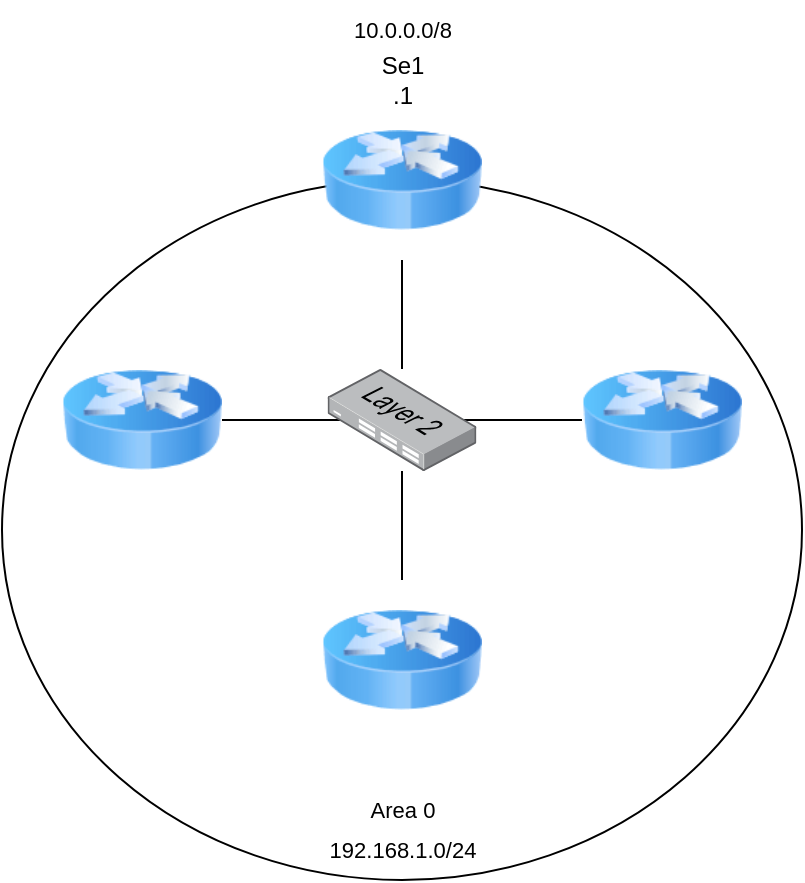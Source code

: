 <mxfile version="21.6.5" type="github" pages="4">
  <diagram id="WRSiLYMKdiKQFvnUjdA-" name="OSPF DRとBDR">
    <mxGraphModel dx="1000" dy="986" grid="1" gridSize="10" guides="1" tooltips="1" connect="1" arrows="1" fold="1" page="1" pageScale="1" pageWidth="827" pageHeight="1169" math="0" shadow="0">
      <root>
        <mxCell id="0" />
        <mxCell id="1" parent="0" />
        <mxCell id="rRdawjQ6v616Sq4Dc8et-10" value="" style="ellipse;whiteSpace=wrap;html=1;fontFamily=Helvetica;fontSize=11;fontColor=default;" parent="1" vertex="1">
          <mxGeometry x="140" y="160" width="400" height="350" as="geometry" />
        </mxCell>
        <mxCell id="rRdawjQ6v616Sq4Dc8et-1" value="" style="image;html=1;image=img/lib/clip_art/networking/Router_Icon_128x128.png" parent="1" vertex="1">
          <mxGeometry x="300" y="120" width="80" height="80" as="geometry" />
        </mxCell>
        <mxCell id="rRdawjQ6v616Sq4Dc8et-5" style="rounded=0;orthogonalLoop=1;jettySize=auto;html=1;exitX=1;exitY=0.5;exitDx=0;exitDy=0;endArrow=none;endFill=0;" parent="1" source="rRdawjQ6v616Sq4Dc8et-2" target="rRdawjQ6v616Sq4Dc8et-4" edge="1">
          <mxGeometry relative="1" as="geometry" />
        </mxCell>
        <mxCell id="rRdawjQ6v616Sq4Dc8et-2" value="" style="image;html=1;image=img/lib/clip_art/networking/Router_Icon_128x128.png" parent="1" vertex="1">
          <mxGeometry x="170" y="240" width="80" height="80" as="geometry" />
        </mxCell>
        <mxCell id="rRdawjQ6v616Sq4Dc8et-6" style="edgeStyle=none;shape=connector;rounded=0;orthogonalLoop=1;jettySize=auto;html=1;exitX=0.5;exitY=0;exitDx=0;exitDy=0;labelBackgroundColor=default;strokeColor=default;fontFamily=Helvetica;fontSize=11;fontColor=default;endArrow=none;endFill=0;" parent="1" source="rRdawjQ6v616Sq4Dc8et-8" target="rRdawjQ6v616Sq4Dc8et-1" edge="1">
          <mxGeometry relative="1" as="geometry" />
        </mxCell>
        <mxCell id="rRdawjQ6v616Sq4Dc8et-3" value="" style="image;html=1;image=img/lib/clip_art/networking/Router_Icon_128x128.png" parent="1" vertex="1">
          <mxGeometry x="300" y="360" width="80" height="80" as="geometry" />
        </mxCell>
        <mxCell id="rRdawjQ6v616Sq4Dc8et-4" value="" style="image;html=1;image=img/lib/clip_art/networking/Router_Icon_128x128.png" parent="1" vertex="1">
          <mxGeometry x="430" y="240" width="80" height="80" as="geometry" />
        </mxCell>
        <mxCell id="rRdawjQ6v616Sq4Dc8et-7" value="" style="edgeStyle=none;shape=connector;rounded=0;orthogonalLoop=1;jettySize=auto;html=1;exitX=0.5;exitY=0;exitDx=0;exitDy=0;labelBackgroundColor=default;strokeColor=default;fontFamily=Helvetica;fontSize=11;fontColor=default;endArrow=none;endFill=0;" parent="1" source="rRdawjQ6v616Sq4Dc8et-3" target="rRdawjQ6v616Sq4Dc8et-8" edge="1">
          <mxGeometry relative="1" as="geometry">
            <mxPoint x="340" y="360" as="sourcePoint" />
            <mxPoint x="340" y="200" as="targetPoint" />
          </mxGeometry>
        </mxCell>
        <mxCell id="rRdawjQ6v616Sq4Dc8et-8" value="" style="image;points=[];aspect=fixed;html=1;align=center;shadow=0;dashed=0;image=img/lib/allied_telesis/switch/Switch_24_port_L2.svg;fontFamily=Helvetica;fontSize=11;fontColor=default;" parent="1" vertex="1">
          <mxGeometry x="302.8" y="254.5" width="74.4" height="51" as="geometry" />
        </mxCell>
        <mxCell id="rRdawjQ6v616Sq4Dc8et-11" value="Area 0" style="text;html=1;align=center;verticalAlign=middle;resizable=0;points=[];autosize=1;strokeColor=none;fillColor=none;fontSize=11;fontFamily=Helvetica;fontColor=default;" parent="1" vertex="1">
          <mxGeometry x="310" y="460" width="60" height="30" as="geometry" />
        </mxCell>
        <mxCell id="rRdawjQ6v616Sq4Dc8et-12" value="10.0.0.0/8" style="text;html=1;align=center;verticalAlign=middle;resizable=0;points=[];autosize=1;strokeColor=none;fillColor=none;fontSize=11;fontFamily=Helvetica;fontColor=default;" parent="1" vertex="1">
          <mxGeometry x="305" y="70" width="70" height="30" as="geometry" />
        </mxCell>
        <mxCell id="BDPu3OROHIP7spWSkcHJ-1" value="192.168.1.0/24" style="text;html=1;align=center;verticalAlign=middle;resizable=0;points=[];autosize=1;strokeColor=none;fillColor=none;fontSize=11;fontFamily=Helvetica;fontColor=default;" vertex="1" parent="1">
          <mxGeometry x="290" y="480" width="100" height="30" as="geometry" />
        </mxCell>
        <mxCell id="HA2CyHpcLtB5QycN47NH-1" value="Se1&lt;br&gt;.1" style="text;html=1;align=center;verticalAlign=middle;resizable=0;points=[];autosize=1;strokeColor=none;fillColor=none;" vertex="1" parent="1">
          <mxGeometry x="320" y="90" width="40" height="40" as="geometry" />
        </mxCell>
      </root>
    </mxGraphModel>
  </diagram>
  <diagram name="OSPF" id="PKhCmqumJbryl44LMtBW">
    <mxGraphModel dx="1176" dy="1160" grid="1" gridSize="10" guides="1" tooltips="1" connect="1" arrows="1" fold="1" page="1" pageScale="1" pageWidth="827" pageHeight="1169" math="0" shadow="0">
      <root>
        <mxCell id="0" />
        <mxCell id="1" parent="0" />
        <mxCell id="Y9F1AMNFRK9zgY9ZF2rL-16" value="" style="ellipse;whiteSpace=wrap;html=1;strokeColor=default;fontFamily=Helvetica;fontSize=14;fontColor=default;fillColor=default;" parent="1" vertex="1">
          <mxGeometry x="159.5" y="160" width="431" height="240" as="geometry" />
        </mxCell>
        <mxCell id="Y9F1AMNFRK9zgY9ZF2rL-1" value="" style="image;html=1;image=img/lib/clip_art/networking/Router_Icon_128x128.png" parent="1" vertex="1">
          <mxGeometry x="179" y="230" width="80" height="80" as="geometry" />
        </mxCell>
        <mxCell id="Y9F1AMNFRK9zgY9ZF2rL-3" style="rounded=0;orthogonalLoop=1;jettySize=auto;html=1;exitX=0;exitY=0.5;exitDx=0;exitDy=0;entryX=1;entryY=0.5;entryDx=0;entryDy=0;startArrow=classicThin;startFill=1;" parent="1" source="Y9F1AMNFRK9zgY9ZF2rL-2" target="Y9F1AMNFRK9zgY9ZF2rL-1" edge="1">
          <mxGeometry relative="1" as="geometry" />
        </mxCell>
        <mxCell id="Y9F1AMNFRK9zgY9ZF2rL-2" value="" style="image;html=1;image=img/lib/clip_art/networking/Router_Icon_128x128.png" parent="1" vertex="1">
          <mxGeometry x="490" y="230" width="80" height="80" as="geometry" />
        </mxCell>
        <mxCell id="Y9F1AMNFRK9zgY9ZF2rL-5" value="&lt;span style=&quot;color: rgb(0, 0, 0); font-family: Helvetica; font-size: 12px; font-style: normal; font-variant-ligatures: normal; font-variant-caps: normal; font-weight: 400; letter-spacing: normal; orphans: 2; text-align: center; text-indent: 0px; text-transform: none; widows: 2; word-spacing: 0px; -webkit-text-stroke-width: 0px; background-color: rgb(251, 251, 251); text-decoration-thickness: initial; text-decoration-style: initial; text-decoration-color: initial; float: none; display: inline !important;&quot;&gt;192.168.0.0/24&lt;/span&gt;" style="text;whiteSpace=wrap;html=1;" parent="1" vertex="1">
          <mxGeometry x="330.5" y="220" width="89" height="30" as="geometry" />
        </mxCell>
        <mxCell id="Y9F1AMNFRK9zgY9ZF2rL-8" value="リンクステート型のルーティングプロトコル&lt;br&gt;帯域幅から計算する&lt;br&gt;1G=1&lt;br&gt;100M=1&lt;br&gt;10M=10" style="whiteSpace=wrap;html=1;align=left;verticalAlign=top;" parent="1" vertex="1">
          <mxGeometry x="140" y="20" width="321" height="90" as="geometry" />
        </mxCell>
        <mxCell id="Y9F1AMNFRK9zgY9ZF2rL-9" value="Fa1&lt;br&gt;.1" style="text;html=1;align=center;verticalAlign=middle;resizable=0;points=[];autosize=1;strokeColor=none;fillColor=none;" parent="1" vertex="1">
          <mxGeometry x="259" y="279" width="40" height="40" as="geometry" />
        </mxCell>
        <mxCell id="Y9F1AMNFRK9zgY9ZF2rL-10" value="Fa1&lt;br&gt;.2" style="text;html=1;align=center;verticalAlign=middle;resizable=0;points=[];autosize=1;strokeColor=none;fillColor=none;" parent="1" vertex="1">
          <mxGeometry x="450" y="279" width="40" height="40" as="geometry" />
        </mxCell>
        <mxCell id="Y9F1AMNFRK9zgY9ZF2rL-11" value="DR BDRの選出&lt;br&gt;各セグメントで選出&lt;br&gt;" style="whiteSpace=wrap;html=1;align=left;verticalAlign=top;" parent="1" vertex="1">
          <mxGeometry x="481" y="20" width="150" height="90" as="geometry" />
        </mxCell>
        <mxCell id="Y9F1AMNFRK9zgY9ZF2rL-13" value="ルータプライオリティ0-255(デフォルト1)&lt;br style=&quot;font-size: 14px;&quot;&gt;&lt;br style=&quot;font-size: 14px;&quot;&gt;ルータID&lt;br style=&quot;font-size: 14px;&quot;&gt;Lo&lt;br style=&quot;font-size: 14px;&quot;&gt;物理ポート" style="whiteSpace=wrap;html=1;align=left;verticalAlign=top;fontSize=14;" parent="1" vertex="1">
          <mxGeometry x="140" y="430" width="290" height="110" as="geometry" />
        </mxCell>
        <mxCell id="Y9F1AMNFRK9zgY9ZF2rL-15" value="・show ip ospf&lt;br style=&quot;box-sizing: border-box; color: rgb(47, 54, 55); font-family: &amp;quot;JetBrains Mono&amp;quot;, &amp;quot;Helvetica Neue&amp;quot;, Arial, &amp;quot;Hiragino Kaku Gothic ProN&amp;quot;, &amp;quot;Hiragino Sans&amp;quot;, Meiryo, sans-serif; font-size: 15.008px; font-variant-ligatures: none; background-color: rgb(255, 255, 255);&quot;&gt;&lt;span style=&quot;color: rgb(47, 54, 55); font-family: &amp;quot;JetBrains Mono&amp;quot;, &amp;quot;Helvetica Neue&amp;quot;, Arial, &amp;quot;Hiragino Kaku Gothic ProN&amp;quot;, &amp;quot;Hiragino Sans&amp;quot;, Meiryo, sans-serif; font-size: 15.008px; font-variant-ligatures: none; background-color: rgb(255, 255, 255);&quot;&gt;・show ip ospf neighbor&lt;/span&gt;&lt;br style=&quot;box-sizing: border-box; color: rgb(47, 54, 55); font-family: &amp;quot;JetBrains Mono&amp;quot;, &amp;quot;Helvetica Neue&amp;quot;, Arial, &amp;quot;Hiragino Kaku Gothic ProN&amp;quot;, &amp;quot;Hiragino Sans&amp;quot;, Meiryo, sans-serif; font-size: 15.008px; font-variant-ligatures: none; background-color: rgb(255, 255, 255);&quot;&gt;&lt;span style=&quot;color: rgb(47, 54, 55); font-family: &amp;quot;JetBrains Mono&amp;quot;, &amp;quot;Helvetica Neue&amp;quot;, Arial, &amp;quot;Hiragino Kaku Gothic ProN&amp;quot;, &amp;quot;Hiragino Sans&amp;quot;, Meiryo, sans-serif; font-size: 15.008px; font-variant-ligatures: none; background-color: rgb(255, 255, 255);&quot;&gt;・show ip ospf interface&lt;/span&gt;&lt;br style=&quot;box-sizing: border-box; color: rgb(47, 54, 55); font-family: &amp;quot;JetBrains Mono&amp;quot;, &amp;quot;Helvetica Neue&amp;quot;, Arial, &amp;quot;Hiragino Kaku Gothic ProN&amp;quot;, &amp;quot;Hiragino Sans&amp;quot;, Meiryo, sans-serif; font-size: 15.008px; font-variant-ligatures: none; background-color: rgb(255, 255, 255);&quot;&gt;&lt;span style=&quot;color: rgb(47, 54, 55); font-family: &amp;quot;JetBrains Mono&amp;quot;, &amp;quot;Helvetica Neue&amp;quot;, Arial, &amp;quot;Hiragino Kaku Gothic ProN&amp;quot;, &amp;quot;Hiragino Sans&amp;quot;, Meiryo, sans-serif; font-size: 15.008px; font-variant-ligatures: none; background-color: rgb(255, 255, 255);&quot;&gt;・show ip ospf interface brief&lt;/span&gt;&lt;br style=&quot;box-sizing: border-box; color: rgb(47, 54, 55); font-family: &amp;quot;JetBrains Mono&amp;quot;, &amp;quot;Helvetica Neue&amp;quot;, Arial, &amp;quot;Hiragino Kaku Gothic ProN&amp;quot;, &amp;quot;Hiragino Sans&amp;quot;, Meiryo, sans-serif; font-size: 15.008px; font-variant-ligatures: none; background-color: rgb(255, 255, 255);&quot;&gt;&lt;span style=&quot;color: rgb(47, 54, 55); font-family: &amp;quot;JetBrains Mono&amp;quot;, &amp;quot;Helvetica Neue&amp;quot;, Arial, &amp;quot;Hiragino Kaku Gothic ProN&amp;quot;, &amp;quot;Hiragino Sans&amp;quot;, Meiryo, sans-serif; font-size: 15.008px; font-variant-ligatures: none; background-color: rgb(255, 255, 255);&quot;&gt;・show ip ospf database&lt;/span&gt;" style="whiteSpace=wrap;html=1;align=left;verticalAlign=top;fontSize=14;" parent="1" vertex="1">
          <mxGeometry x="140" y="550" width="290" height="110" as="geometry" />
        </mxCell>
        <mxCell id="Y9F1AMNFRK9zgY9ZF2rL-17" value="&lt;span style=&quot;color: rgb(0, 0, 0); font-family: Helvetica; font-size: 12px; font-style: normal; font-variant-ligatures: normal; font-variant-caps: normal; font-weight: 400; letter-spacing: normal; orphans: 2; text-align: center; text-indent: 0px; text-transform: none; widows: 2; word-spacing: 0px; -webkit-text-stroke-width: 0px; background-color: rgb(251, 251, 251); text-decoration-thickness: initial; text-decoration-style: initial; text-decoration-color: initial; float: none; display: inline !important;&quot;&gt;Area0&lt;/span&gt;" style="text;whiteSpace=wrap;html=1;" parent="1" vertex="1">
          <mxGeometry x="340" y="340" width="70" height="30" as="geometry" />
        </mxCell>
        <mxCell id="Y9F1AMNFRK9zgY9ZF2rL-18" value="" style="ellipse;whiteSpace=wrap;html=1;strokeColor=default;fontFamily=Helvetica;fontSize=14;fontColor=default;fillColor=default;" parent="1" vertex="1">
          <mxGeometry x="1025" y="150" width="431" height="240" as="geometry" />
        </mxCell>
        <mxCell id="Y9F1AMNFRK9zgY9ZF2rL-19" value="" style="image;html=1;image=img/lib/clip_art/networking/Router_Icon_128x128.png" parent="1" vertex="1">
          <mxGeometry x="1044.5" y="220" width="80" height="80" as="geometry" />
        </mxCell>
        <mxCell id="Y9F1AMNFRK9zgY9ZF2rL-20" style="rounded=0;orthogonalLoop=1;jettySize=auto;html=1;exitX=0;exitY=0.5;exitDx=0;exitDy=0;entryX=1;entryY=0.5;entryDx=0;entryDy=0;startArrow=classicThin;startFill=1;" parent="1" source="Y9F1AMNFRK9zgY9ZF2rL-21" target="Y9F1AMNFRK9zgY9ZF2rL-19" edge="1">
          <mxGeometry relative="1" as="geometry" />
        </mxCell>
        <mxCell id="Y9F1AMNFRK9zgY9ZF2rL-21" value="" style="image;html=1;image=img/lib/clip_art/networking/Router_Icon_128x128.png" parent="1" vertex="1">
          <mxGeometry x="1355.5" y="220" width="80" height="80" as="geometry" />
        </mxCell>
        <mxCell id="Y9F1AMNFRK9zgY9ZF2rL-22" value="&lt;span style=&quot;color: rgb(0, 0, 0); font-family: Helvetica; font-size: 12px; font-style: normal; font-variant-ligatures: normal; font-variant-caps: normal; font-weight: 400; letter-spacing: normal; orphans: 2; text-align: center; text-indent: 0px; text-transform: none; widows: 2; word-spacing: 0px; -webkit-text-stroke-width: 0px; background-color: rgb(251, 251, 251); text-decoration-thickness: initial; text-decoration-style: initial; text-decoration-color: initial; float: none; display: inline !important;&quot;&gt;10.1.1.0/24&lt;/span&gt;" style="text;whiteSpace=wrap;html=1;" parent="1" vertex="1">
          <mxGeometry x="1205.5" y="210" width="70" height="30" as="geometry" />
        </mxCell>
        <mxCell id="Y9F1AMNFRK9zgY9ZF2rL-23" value="Fa1&lt;br&gt;.1" style="text;html=1;align=center;verticalAlign=middle;resizable=0;points=[];autosize=1;strokeColor=none;fillColor=none;" parent="1" vertex="1">
          <mxGeometry x="1124.5" y="269" width="40" height="40" as="geometry" />
        </mxCell>
        <mxCell id="Y9F1AMNFRK9zgY9ZF2rL-24" value="Fa1&lt;br&gt;.2" style="text;html=1;align=center;verticalAlign=middle;resizable=0;points=[];autosize=1;strokeColor=none;fillColor=none;" parent="1" vertex="1">
          <mxGeometry x="1315.5" y="269" width="40" height="40" as="geometry" />
        </mxCell>
        <mxCell id="Y9F1AMNFRK9zgY9ZF2rL-25" value="&lt;span style=&quot;color: rgb(0, 0, 0); font-family: Helvetica; font-size: 12px; font-style: normal; font-variant-ligatures: normal; font-variant-caps: normal; font-weight: 400; letter-spacing: normal; orphans: 2; text-align: center; text-indent: 0px; text-transform: none; widows: 2; word-spacing: 0px; -webkit-text-stroke-width: 0px; background-color: rgb(251, 251, 251); text-decoration-thickness: initial; text-decoration-style: initial; text-decoration-color: initial; float: none; display: inline !important;&quot;&gt;Area0&lt;/span&gt;" style="text;whiteSpace=wrap;html=1;" parent="1" vertex="1">
          <mxGeometry x="1205.5" y="330" width="70" height="30" as="geometry" />
        </mxCell>
        <mxCell id="GBV7m63TErHUj1gUfIkC-2" value="DRやBDRが頻繁に変更されるのはネットワークの安定性に欠けるため、DRとBDRが選出された後でDRよりもプライオリティの高いルータが追加されたとしても、DRとBDRの再選出は行われません。" style="whiteSpace=wrap;html=1;align=left;verticalAlign=top;fontSize=14;" vertex="1" parent="1">
          <mxGeometry x="140" y="700" width="650" height="110" as="geometry" />
        </mxCell>
      </root>
    </mxGraphModel>
  </diagram>
  <diagram name="OSPF.RouteID" id="tRQT3S5J4ABsK9ZJK0yg">
    <mxGraphModel dx="1000" dy="986" grid="1" gridSize="10" guides="1" tooltips="1" connect="1" arrows="1" fold="1" page="1" pageScale="1" pageWidth="827" pageHeight="1169" math="0" shadow="0">
      <root>
        <mxCell id="fbaX5EOdrVVoxNSOHhKF-0" />
        <mxCell id="fbaX5EOdrVVoxNSOHhKF-1" parent="fbaX5EOdrVVoxNSOHhKF-0" />
        <mxCell id="fbaX5EOdrVVoxNSOHhKF-2" value="" style="ellipse;whiteSpace=wrap;html=1;strokeColor=default;fontFamily=Helvetica;fontSize=14;fontColor=default;fillColor=default;" vertex="1" parent="fbaX5EOdrVVoxNSOHhKF-1">
          <mxGeometry x="159.5" y="160" width="431" height="240" as="geometry" />
        </mxCell>
        <mxCell id="fbaX5EOdrVVoxNSOHhKF-3" value="" style="image;html=1;image=img/lib/clip_art/networking/Router_Icon_128x128.png" vertex="1" parent="fbaX5EOdrVVoxNSOHhKF-1">
          <mxGeometry x="179" y="230" width="80" height="80" as="geometry" />
        </mxCell>
        <mxCell id="fbaX5EOdrVVoxNSOHhKF-4" style="rounded=0;orthogonalLoop=1;jettySize=auto;html=1;exitX=0;exitY=0.5;exitDx=0;exitDy=0;entryX=1;entryY=0.5;entryDx=0;entryDy=0;startArrow=classicThin;startFill=1;" edge="1" parent="fbaX5EOdrVVoxNSOHhKF-1" source="fbaX5EOdrVVoxNSOHhKF-5" target="fbaX5EOdrVVoxNSOHhKF-3">
          <mxGeometry relative="1" as="geometry" />
        </mxCell>
        <mxCell id="fbaX5EOdrVVoxNSOHhKF-5" value="" style="image;html=1;image=img/lib/clip_art/networking/Router_Icon_128x128.png" vertex="1" parent="fbaX5EOdrVVoxNSOHhKF-1">
          <mxGeometry x="490" y="230" width="80" height="80" as="geometry" />
        </mxCell>
        <mxCell id="fbaX5EOdrVVoxNSOHhKF-6" value="&lt;span style=&quot;color: rgb(0, 0, 0); font-family: Helvetica; font-size: 12px; font-style: normal; font-variant-ligatures: normal; font-variant-caps: normal; font-weight: 400; letter-spacing: normal; orphans: 2; text-align: center; text-indent: 0px; text-transform: none; widows: 2; word-spacing: 0px; -webkit-text-stroke-width: 0px; background-color: rgb(251, 251, 251); text-decoration-thickness: initial; text-decoration-style: initial; text-decoration-color: initial; float: none; display: inline !important;&quot;&gt;192.168.0.0/24&lt;/span&gt;" style="text;whiteSpace=wrap;html=1;" vertex="1" parent="fbaX5EOdrVVoxNSOHhKF-1">
          <mxGeometry x="330.5" y="220" width="89" height="30" as="geometry" />
        </mxCell>
        <mxCell id="fbaX5EOdrVVoxNSOHhKF-7" value="リンクステート型のルーティングプロトコル&lt;br&gt;帯域幅から計算する&lt;br&gt;1G=1&lt;br&gt;100M=1&lt;br&gt;10M=10" style="whiteSpace=wrap;html=1;align=left;verticalAlign=top;" vertex="1" parent="fbaX5EOdrVVoxNSOHhKF-1">
          <mxGeometry x="140" y="20" width="321" height="90" as="geometry" />
        </mxCell>
        <mxCell id="fbaX5EOdrVVoxNSOHhKF-8" value="Fa1&lt;br&gt;.1" style="text;html=1;align=center;verticalAlign=middle;resizable=0;points=[];autosize=1;strokeColor=none;fillColor=none;" vertex="1" parent="fbaX5EOdrVVoxNSOHhKF-1">
          <mxGeometry x="259" y="279" width="40" height="40" as="geometry" />
        </mxCell>
        <mxCell id="fbaX5EOdrVVoxNSOHhKF-9" value="Fa1&lt;br&gt;.2" style="text;html=1;align=center;verticalAlign=middle;resizable=0;points=[];autosize=1;strokeColor=none;fillColor=none;" vertex="1" parent="fbaX5EOdrVVoxNSOHhKF-1">
          <mxGeometry x="450" y="279" width="40" height="40" as="geometry" />
        </mxCell>
        <mxCell id="fbaX5EOdrVVoxNSOHhKF-10" value="DR BDRの選出&lt;br&gt;各セグメントで選出&lt;br&gt;" style="whiteSpace=wrap;html=1;align=left;verticalAlign=top;" vertex="1" parent="fbaX5EOdrVVoxNSOHhKF-1">
          <mxGeometry x="481" y="20" width="150" height="90" as="geometry" />
        </mxCell>
        <mxCell id="fbaX5EOdrVVoxNSOHhKF-11" value="ルータプライオリティ0-255(デフォルト1)&lt;br style=&quot;font-size: 14px;&quot;&gt;&lt;br style=&quot;font-size: 14px;&quot;&gt;ルータID&lt;br style=&quot;font-size: 14px;&quot;&gt;Lo&lt;br style=&quot;font-size: 14px;&quot;&gt;物理ポート" style="whiteSpace=wrap;html=1;align=left;verticalAlign=top;fontSize=14;" vertex="1" parent="fbaX5EOdrVVoxNSOHhKF-1">
          <mxGeometry x="140" y="430" width="290" height="110" as="geometry" />
        </mxCell>
        <mxCell id="fbaX5EOdrVVoxNSOHhKF-12" value="・show ip ospf&lt;br style=&quot;box-sizing: border-box; color: rgb(47, 54, 55); font-family: &amp;quot;JetBrains Mono&amp;quot;, &amp;quot;Helvetica Neue&amp;quot;, Arial, &amp;quot;Hiragino Kaku Gothic ProN&amp;quot;, &amp;quot;Hiragino Sans&amp;quot;, Meiryo, sans-serif; font-size: 15.008px; font-variant-ligatures: none; background-color: rgb(255, 255, 255);&quot;&gt;&lt;span style=&quot;color: rgb(47, 54, 55); font-family: &amp;quot;JetBrains Mono&amp;quot;, &amp;quot;Helvetica Neue&amp;quot;, Arial, &amp;quot;Hiragino Kaku Gothic ProN&amp;quot;, &amp;quot;Hiragino Sans&amp;quot;, Meiryo, sans-serif; font-size: 15.008px; font-variant-ligatures: none; background-color: rgb(255, 255, 255);&quot;&gt;・show ip ospf neighbor&lt;/span&gt;&lt;br style=&quot;box-sizing: border-box; color: rgb(47, 54, 55); font-family: &amp;quot;JetBrains Mono&amp;quot;, &amp;quot;Helvetica Neue&amp;quot;, Arial, &amp;quot;Hiragino Kaku Gothic ProN&amp;quot;, &amp;quot;Hiragino Sans&amp;quot;, Meiryo, sans-serif; font-size: 15.008px; font-variant-ligatures: none; background-color: rgb(255, 255, 255);&quot;&gt;&lt;span style=&quot;color: rgb(47, 54, 55); font-family: &amp;quot;JetBrains Mono&amp;quot;, &amp;quot;Helvetica Neue&amp;quot;, Arial, &amp;quot;Hiragino Kaku Gothic ProN&amp;quot;, &amp;quot;Hiragino Sans&amp;quot;, Meiryo, sans-serif; font-size: 15.008px; font-variant-ligatures: none; background-color: rgb(255, 255, 255);&quot;&gt;・show ip ospf interface&lt;/span&gt;&lt;br style=&quot;box-sizing: border-box; color: rgb(47, 54, 55); font-family: &amp;quot;JetBrains Mono&amp;quot;, &amp;quot;Helvetica Neue&amp;quot;, Arial, &amp;quot;Hiragino Kaku Gothic ProN&amp;quot;, &amp;quot;Hiragino Sans&amp;quot;, Meiryo, sans-serif; font-size: 15.008px; font-variant-ligatures: none; background-color: rgb(255, 255, 255);&quot;&gt;&lt;span style=&quot;color: rgb(47, 54, 55); font-family: &amp;quot;JetBrains Mono&amp;quot;, &amp;quot;Helvetica Neue&amp;quot;, Arial, &amp;quot;Hiragino Kaku Gothic ProN&amp;quot;, &amp;quot;Hiragino Sans&amp;quot;, Meiryo, sans-serif; font-size: 15.008px; font-variant-ligatures: none; background-color: rgb(255, 255, 255);&quot;&gt;・show ip ospf interface brief&lt;/span&gt;&lt;br style=&quot;box-sizing: border-box; color: rgb(47, 54, 55); font-family: &amp;quot;JetBrains Mono&amp;quot;, &amp;quot;Helvetica Neue&amp;quot;, Arial, &amp;quot;Hiragino Kaku Gothic ProN&amp;quot;, &amp;quot;Hiragino Sans&amp;quot;, Meiryo, sans-serif; font-size: 15.008px; font-variant-ligatures: none; background-color: rgb(255, 255, 255);&quot;&gt;&lt;span style=&quot;color: rgb(47, 54, 55); font-family: &amp;quot;JetBrains Mono&amp;quot;, &amp;quot;Helvetica Neue&amp;quot;, Arial, &amp;quot;Hiragino Kaku Gothic ProN&amp;quot;, &amp;quot;Hiragino Sans&amp;quot;, Meiryo, sans-serif; font-size: 15.008px; font-variant-ligatures: none; background-color: rgb(255, 255, 255);&quot;&gt;・show ip ospf database&lt;/span&gt;" style="whiteSpace=wrap;html=1;align=left;verticalAlign=top;fontSize=14;" vertex="1" parent="fbaX5EOdrVVoxNSOHhKF-1">
          <mxGeometry x="140" y="550" width="290" height="110" as="geometry" />
        </mxCell>
        <mxCell id="fbaX5EOdrVVoxNSOHhKF-13" value="&lt;span style=&quot;color: rgb(0, 0, 0); font-family: Helvetica; font-size: 12px; font-style: normal; font-variant-ligatures: normal; font-variant-caps: normal; font-weight: 400; letter-spacing: normal; orphans: 2; text-align: center; text-indent: 0px; text-transform: none; widows: 2; word-spacing: 0px; -webkit-text-stroke-width: 0px; background-color: rgb(251, 251, 251); text-decoration-thickness: initial; text-decoration-style: initial; text-decoration-color: initial; float: none; display: inline !important;&quot;&gt;Area0&lt;/span&gt;" style="text;whiteSpace=wrap;html=1;" vertex="1" parent="fbaX5EOdrVVoxNSOHhKF-1">
          <mxGeometry x="340" y="340" width="70" height="30" as="geometry" />
        </mxCell>
        <mxCell id="fbaX5EOdrVVoxNSOHhKF-14" value="" style="ellipse;whiteSpace=wrap;html=1;strokeColor=default;fontFamily=Helvetica;fontSize=14;fontColor=default;fillColor=default;" vertex="1" parent="fbaX5EOdrVVoxNSOHhKF-1">
          <mxGeometry x="1025" y="150" width="431" height="240" as="geometry" />
        </mxCell>
        <mxCell id="fbaX5EOdrVVoxNSOHhKF-15" value="" style="image;html=1;image=img/lib/clip_art/networking/Router_Icon_128x128.png" vertex="1" parent="fbaX5EOdrVVoxNSOHhKF-1">
          <mxGeometry x="1044.5" y="220" width="80" height="80" as="geometry" />
        </mxCell>
        <mxCell id="fbaX5EOdrVVoxNSOHhKF-16" style="rounded=0;orthogonalLoop=1;jettySize=auto;html=1;exitX=0;exitY=0.5;exitDx=0;exitDy=0;entryX=1;entryY=0.5;entryDx=0;entryDy=0;startArrow=classicThin;startFill=1;" edge="1" parent="fbaX5EOdrVVoxNSOHhKF-1" source="fbaX5EOdrVVoxNSOHhKF-17" target="fbaX5EOdrVVoxNSOHhKF-15">
          <mxGeometry relative="1" as="geometry" />
        </mxCell>
        <mxCell id="fbaX5EOdrVVoxNSOHhKF-17" value="" style="image;html=1;image=img/lib/clip_art/networking/Router_Icon_128x128.png" vertex="1" parent="fbaX5EOdrVVoxNSOHhKF-1">
          <mxGeometry x="1355.5" y="220" width="80" height="80" as="geometry" />
        </mxCell>
        <mxCell id="fbaX5EOdrVVoxNSOHhKF-18" value="&lt;span style=&quot;color: rgb(0, 0, 0); font-family: Helvetica; font-size: 12px; font-style: normal; font-variant-ligatures: normal; font-variant-caps: normal; font-weight: 400; letter-spacing: normal; orphans: 2; text-align: center; text-indent: 0px; text-transform: none; widows: 2; word-spacing: 0px; -webkit-text-stroke-width: 0px; background-color: rgb(251, 251, 251); text-decoration-thickness: initial; text-decoration-style: initial; text-decoration-color: initial; float: none; display: inline !important;&quot;&gt;10.1.1.0/24&lt;/span&gt;" style="text;whiteSpace=wrap;html=1;" vertex="1" parent="fbaX5EOdrVVoxNSOHhKF-1">
          <mxGeometry x="1205.5" y="210" width="70" height="30" as="geometry" />
        </mxCell>
        <mxCell id="fbaX5EOdrVVoxNSOHhKF-19" value="Fa1&lt;br&gt;.1" style="text;html=1;align=center;verticalAlign=middle;resizable=0;points=[];autosize=1;strokeColor=none;fillColor=none;" vertex="1" parent="fbaX5EOdrVVoxNSOHhKF-1">
          <mxGeometry x="1124.5" y="269" width="40" height="40" as="geometry" />
        </mxCell>
        <mxCell id="fbaX5EOdrVVoxNSOHhKF-20" value="Fa1&lt;br&gt;.2" style="text;html=1;align=center;verticalAlign=middle;resizable=0;points=[];autosize=1;strokeColor=none;fillColor=none;" vertex="1" parent="fbaX5EOdrVVoxNSOHhKF-1">
          <mxGeometry x="1315.5" y="269" width="40" height="40" as="geometry" />
        </mxCell>
        <mxCell id="fbaX5EOdrVVoxNSOHhKF-21" value="&lt;span style=&quot;color: rgb(0, 0, 0); font-family: Helvetica; font-size: 12px; font-style: normal; font-variant-ligatures: normal; font-variant-caps: normal; font-weight: 400; letter-spacing: normal; orphans: 2; text-align: center; text-indent: 0px; text-transform: none; widows: 2; word-spacing: 0px; -webkit-text-stroke-width: 0px; background-color: rgb(251, 251, 251); text-decoration-thickness: initial; text-decoration-style: initial; text-decoration-color: initial; float: none; display: inline !important;&quot;&gt;Area0&lt;/span&gt;" style="text;whiteSpace=wrap;html=1;" vertex="1" parent="fbaX5EOdrVVoxNSOHhKF-1">
          <mxGeometry x="1205.5" y="330" width="70" height="30" as="geometry" />
        </mxCell>
        <mxCell id="fbaX5EOdrVVoxNSOHhKF-22" value="DRやBDRが頻繁に変更されるのはネットワークの安定性に欠けるため、DRとBDRが選出された後でDRよりもプライオリティの高いルータが追加されたとしても、DRとBDRの再選出は行われません。" style="whiteSpace=wrap;html=1;align=left;verticalAlign=top;fontSize=14;" vertex="1" parent="fbaX5EOdrVVoxNSOHhKF-1">
          <mxGeometry x="140" y="700" width="650" height="110" as="geometry" />
        </mxCell>
      </root>
    </mxGraphModel>
  </diagram>
  <diagram name="OSPF.LO" id="tYJQzmPSStusC-OIqYg1">
    <mxGraphModel dx="712" dy="986" grid="1" gridSize="10" guides="1" tooltips="1" connect="1" arrows="1" fold="1" page="1" pageScale="1" pageWidth="827" pageHeight="1169" math="0" shadow="0">
      <root>
        <mxCell id="l22EvmuOlAiFyIT7aN_m-0" />
        <mxCell id="l22EvmuOlAiFyIT7aN_m-1" parent="l22EvmuOlAiFyIT7aN_m-0" />
        <mxCell id="l22EvmuOlAiFyIT7aN_m-2" value="" style="ellipse;whiteSpace=wrap;html=1;strokeColor=default;fontFamily=Helvetica;fontSize=14;fontColor=default;fillColor=default;" vertex="1" parent="l22EvmuOlAiFyIT7aN_m-1">
          <mxGeometry x="159.5" y="160" width="431" height="240" as="geometry" />
        </mxCell>
        <mxCell id="l22EvmuOlAiFyIT7aN_m-3" value="" style="image;html=1;image=img/lib/clip_art/networking/Router_Icon_128x128.png" vertex="1" parent="l22EvmuOlAiFyIT7aN_m-1">
          <mxGeometry x="179" y="230" width="80" height="80" as="geometry" />
        </mxCell>
        <mxCell id="l22EvmuOlAiFyIT7aN_m-4" style="rounded=0;orthogonalLoop=1;jettySize=auto;html=1;exitX=0;exitY=0.5;exitDx=0;exitDy=0;entryX=1;entryY=0.5;entryDx=0;entryDy=0;startArrow=classicThin;startFill=1;" edge="1" parent="l22EvmuOlAiFyIT7aN_m-1" source="l22EvmuOlAiFyIT7aN_m-5" target="l22EvmuOlAiFyIT7aN_m-3">
          <mxGeometry relative="1" as="geometry" />
        </mxCell>
        <mxCell id="l22EvmuOlAiFyIT7aN_m-5" value="" style="image;html=1;image=img/lib/clip_art/networking/Router_Icon_128x128.png" vertex="1" parent="l22EvmuOlAiFyIT7aN_m-1">
          <mxGeometry x="490" y="230" width="80" height="80" as="geometry" />
        </mxCell>
        <mxCell id="l22EvmuOlAiFyIT7aN_m-6" value="&lt;span style=&quot;color: rgb(0, 0, 0); font-family: Helvetica; font-size: 12px; font-style: normal; font-variant-ligatures: normal; font-variant-caps: normal; font-weight: 400; letter-spacing: normal; orphans: 2; text-align: center; text-indent: 0px; text-transform: none; widows: 2; word-spacing: 0px; -webkit-text-stroke-width: 0px; background-color: rgb(251, 251, 251); text-decoration-thickness: initial; text-decoration-style: initial; text-decoration-color: initial; float: none; display: inline !important;&quot;&gt;192.168.0.0/24&lt;/span&gt;" style="text;whiteSpace=wrap;html=1;" vertex="1" parent="l22EvmuOlAiFyIT7aN_m-1">
          <mxGeometry x="330.5" y="220" width="89" height="30" as="geometry" />
        </mxCell>
        <mxCell id="l22EvmuOlAiFyIT7aN_m-7" value="リンクステート型のルーティングプロトコル&lt;br&gt;帯域幅から計算する&lt;br&gt;1G=1&lt;br&gt;100M=1&lt;br&gt;10M=10" style="whiteSpace=wrap;html=1;align=left;verticalAlign=top;" vertex="1" parent="l22EvmuOlAiFyIT7aN_m-1">
          <mxGeometry x="140" y="20" width="321" height="90" as="geometry" />
        </mxCell>
        <mxCell id="l22EvmuOlAiFyIT7aN_m-8" value="Fa1&lt;br&gt;.1" style="text;html=1;align=center;verticalAlign=middle;resizable=0;points=[];autosize=1;strokeColor=none;fillColor=none;" vertex="1" parent="l22EvmuOlAiFyIT7aN_m-1">
          <mxGeometry x="259" y="279" width="40" height="40" as="geometry" />
        </mxCell>
        <mxCell id="l22EvmuOlAiFyIT7aN_m-9" value="Fa1&lt;br&gt;.2" style="text;html=1;align=center;verticalAlign=middle;resizable=0;points=[];autosize=1;strokeColor=none;fillColor=none;" vertex="1" parent="l22EvmuOlAiFyIT7aN_m-1">
          <mxGeometry x="450" y="279" width="40" height="40" as="geometry" />
        </mxCell>
        <mxCell id="l22EvmuOlAiFyIT7aN_m-10" value="DR BDRの選出&lt;br&gt;各セグメントで選出&lt;br&gt;" style="whiteSpace=wrap;html=1;align=left;verticalAlign=top;" vertex="1" parent="l22EvmuOlAiFyIT7aN_m-1">
          <mxGeometry x="481" y="20" width="150" height="90" as="geometry" />
        </mxCell>
        <mxCell id="l22EvmuOlAiFyIT7aN_m-11" value="ルータプライオリティ0-255(デフォルト1)&lt;br style=&quot;font-size: 14px;&quot;&gt;&lt;br style=&quot;font-size: 14px;&quot;&gt;ルータID&lt;br style=&quot;font-size: 14px;&quot;&gt;Lo&lt;br style=&quot;font-size: 14px;&quot;&gt;物理ポート" style="whiteSpace=wrap;html=1;align=left;verticalAlign=top;fontSize=14;" vertex="1" parent="l22EvmuOlAiFyIT7aN_m-1">
          <mxGeometry x="140" y="430" width="290" height="110" as="geometry" />
        </mxCell>
        <mxCell id="l22EvmuOlAiFyIT7aN_m-12" value="・show ip ospf&lt;br style=&quot;box-sizing: border-box; color: rgb(47, 54, 55); font-family: &amp;quot;JetBrains Mono&amp;quot;, &amp;quot;Helvetica Neue&amp;quot;, Arial, &amp;quot;Hiragino Kaku Gothic ProN&amp;quot;, &amp;quot;Hiragino Sans&amp;quot;, Meiryo, sans-serif; font-size: 15.008px; font-variant-ligatures: none; background-color: rgb(255, 255, 255);&quot;&gt;&lt;span style=&quot;color: rgb(47, 54, 55); font-family: &amp;quot;JetBrains Mono&amp;quot;, &amp;quot;Helvetica Neue&amp;quot;, Arial, &amp;quot;Hiragino Kaku Gothic ProN&amp;quot;, &amp;quot;Hiragino Sans&amp;quot;, Meiryo, sans-serif; font-size: 15.008px; font-variant-ligatures: none; background-color: rgb(255, 255, 255);&quot;&gt;・show ip ospf neighbor&lt;/span&gt;&lt;br style=&quot;box-sizing: border-box; color: rgb(47, 54, 55); font-family: &amp;quot;JetBrains Mono&amp;quot;, &amp;quot;Helvetica Neue&amp;quot;, Arial, &amp;quot;Hiragino Kaku Gothic ProN&amp;quot;, &amp;quot;Hiragino Sans&amp;quot;, Meiryo, sans-serif; font-size: 15.008px; font-variant-ligatures: none; background-color: rgb(255, 255, 255);&quot;&gt;&lt;span style=&quot;color: rgb(47, 54, 55); font-family: &amp;quot;JetBrains Mono&amp;quot;, &amp;quot;Helvetica Neue&amp;quot;, Arial, &amp;quot;Hiragino Kaku Gothic ProN&amp;quot;, &amp;quot;Hiragino Sans&amp;quot;, Meiryo, sans-serif; font-size: 15.008px; font-variant-ligatures: none; background-color: rgb(255, 255, 255);&quot;&gt;・show ip ospf interface&lt;/span&gt;&lt;br style=&quot;box-sizing: border-box; color: rgb(47, 54, 55); font-family: &amp;quot;JetBrains Mono&amp;quot;, &amp;quot;Helvetica Neue&amp;quot;, Arial, &amp;quot;Hiragino Kaku Gothic ProN&amp;quot;, &amp;quot;Hiragino Sans&amp;quot;, Meiryo, sans-serif; font-size: 15.008px; font-variant-ligatures: none; background-color: rgb(255, 255, 255);&quot;&gt;&lt;span style=&quot;color: rgb(47, 54, 55); font-family: &amp;quot;JetBrains Mono&amp;quot;, &amp;quot;Helvetica Neue&amp;quot;, Arial, &amp;quot;Hiragino Kaku Gothic ProN&amp;quot;, &amp;quot;Hiragino Sans&amp;quot;, Meiryo, sans-serif; font-size: 15.008px; font-variant-ligatures: none; background-color: rgb(255, 255, 255);&quot;&gt;・show ip ospf interface brief&lt;/span&gt;&lt;br style=&quot;box-sizing: border-box; color: rgb(47, 54, 55); font-family: &amp;quot;JetBrains Mono&amp;quot;, &amp;quot;Helvetica Neue&amp;quot;, Arial, &amp;quot;Hiragino Kaku Gothic ProN&amp;quot;, &amp;quot;Hiragino Sans&amp;quot;, Meiryo, sans-serif; font-size: 15.008px; font-variant-ligatures: none; background-color: rgb(255, 255, 255);&quot;&gt;&lt;span style=&quot;color: rgb(47, 54, 55); font-family: &amp;quot;JetBrains Mono&amp;quot;, &amp;quot;Helvetica Neue&amp;quot;, Arial, &amp;quot;Hiragino Kaku Gothic ProN&amp;quot;, &amp;quot;Hiragino Sans&amp;quot;, Meiryo, sans-serif; font-size: 15.008px; font-variant-ligatures: none; background-color: rgb(255, 255, 255);&quot;&gt;・show ip ospf database&lt;/span&gt;" style="whiteSpace=wrap;html=1;align=left;verticalAlign=top;fontSize=14;" vertex="1" parent="l22EvmuOlAiFyIT7aN_m-1">
          <mxGeometry x="140" y="550" width="290" height="110" as="geometry" />
        </mxCell>
        <mxCell id="l22EvmuOlAiFyIT7aN_m-13" value="&lt;span style=&quot;color: rgb(0, 0, 0); font-family: Helvetica; font-size: 12px; font-style: normal; font-variant-ligatures: normal; font-variant-caps: normal; font-weight: 400; letter-spacing: normal; orphans: 2; text-align: center; text-indent: 0px; text-transform: none; widows: 2; word-spacing: 0px; -webkit-text-stroke-width: 0px; background-color: rgb(251, 251, 251); text-decoration-thickness: initial; text-decoration-style: initial; text-decoration-color: initial; float: none; display: inline !important;&quot;&gt;Area0&lt;/span&gt;" style="text;whiteSpace=wrap;html=1;" vertex="1" parent="l22EvmuOlAiFyIT7aN_m-1">
          <mxGeometry x="340" y="340" width="70" height="30" as="geometry" />
        </mxCell>
        <mxCell id="l22EvmuOlAiFyIT7aN_m-14" value="" style="ellipse;whiteSpace=wrap;html=1;strokeColor=default;fontFamily=Helvetica;fontSize=14;fontColor=default;fillColor=default;" vertex="1" parent="l22EvmuOlAiFyIT7aN_m-1">
          <mxGeometry x="1025" y="150" width="431" height="240" as="geometry" />
        </mxCell>
        <mxCell id="l22EvmuOlAiFyIT7aN_m-15" value="" style="image;html=1;image=img/lib/clip_art/networking/Router_Icon_128x128.png" vertex="1" parent="l22EvmuOlAiFyIT7aN_m-1">
          <mxGeometry x="1044.5" y="220" width="80" height="80" as="geometry" />
        </mxCell>
        <mxCell id="l22EvmuOlAiFyIT7aN_m-16" style="rounded=0;orthogonalLoop=1;jettySize=auto;html=1;exitX=0;exitY=0.5;exitDx=0;exitDy=0;entryX=1;entryY=0.5;entryDx=0;entryDy=0;startArrow=classicThin;startFill=1;" edge="1" parent="l22EvmuOlAiFyIT7aN_m-1" source="l22EvmuOlAiFyIT7aN_m-17" target="l22EvmuOlAiFyIT7aN_m-15">
          <mxGeometry relative="1" as="geometry" />
        </mxCell>
        <mxCell id="l22EvmuOlAiFyIT7aN_m-17" value="" style="image;html=1;image=img/lib/clip_art/networking/Router_Icon_128x128.png" vertex="1" parent="l22EvmuOlAiFyIT7aN_m-1">
          <mxGeometry x="1355.5" y="220" width="80" height="80" as="geometry" />
        </mxCell>
        <mxCell id="l22EvmuOlAiFyIT7aN_m-18" value="&lt;span style=&quot;color: rgb(0, 0, 0); font-family: Helvetica; font-size: 12px; font-style: normal; font-variant-ligatures: normal; font-variant-caps: normal; font-weight: 400; letter-spacing: normal; orphans: 2; text-align: center; text-indent: 0px; text-transform: none; widows: 2; word-spacing: 0px; -webkit-text-stroke-width: 0px; background-color: rgb(251, 251, 251); text-decoration-thickness: initial; text-decoration-style: initial; text-decoration-color: initial; float: none; display: inline !important;&quot;&gt;10.1.1.0/24&lt;/span&gt;" style="text;whiteSpace=wrap;html=1;" vertex="1" parent="l22EvmuOlAiFyIT7aN_m-1">
          <mxGeometry x="1205.5" y="210" width="70" height="30" as="geometry" />
        </mxCell>
        <mxCell id="l22EvmuOlAiFyIT7aN_m-19" value="Fa1&lt;br&gt;.1" style="text;html=1;align=center;verticalAlign=middle;resizable=0;points=[];autosize=1;strokeColor=none;fillColor=none;" vertex="1" parent="l22EvmuOlAiFyIT7aN_m-1">
          <mxGeometry x="1124.5" y="269" width="40" height="40" as="geometry" />
        </mxCell>
        <mxCell id="l22EvmuOlAiFyIT7aN_m-20" value="Fa1&lt;br&gt;.2" style="text;html=1;align=center;verticalAlign=middle;resizable=0;points=[];autosize=1;strokeColor=none;fillColor=none;" vertex="1" parent="l22EvmuOlAiFyIT7aN_m-1">
          <mxGeometry x="1315.5" y="269" width="40" height="40" as="geometry" />
        </mxCell>
        <mxCell id="l22EvmuOlAiFyIT7aN_m-21" value="&lt;span style=&quot;color: rgb(0, 0, 0); font-family: Helvetica; font-size: 12px; font-style: normal; font-variant-ligatures: normal; font-variant-caps: normal; font-weight: 400; letter-spacing: normal; orphans: 2; text-align: center; text-indent: 0px; text-transform: none; widows: 2; word-spacing: 0px; -webkit-text-stroke-width: 0px; background-color: rgb(251, 251, 251); text-decoration-thickness: initial; text-decoration-style: initial; text-decoration-color: initial; float: none; display: inline !important;&quot;&gt;Area0&lt;/span&gt;" style="text;whiteSpace=wrap;html=1;" vertex="1" parent="l22EvmuOlAiFyIT7aN_m-1">
          <mxGeometry x="1205.5" y="330" width="70" height="30" as="geometry" />
        </mxCell>
        <mxCell id="l22EvmuOlAiFyIT7aN_m-22" value="DRやBDRが頻繁に変更されるのはネットワークの安定性に欠けるため、DRとBDRが選出された後でDRよりもプライオリティの高いルータが追加されたとしても、DRとBDRの再選出は行われません。" style="whiteSpace=wrap;html=1;align=left;verticalAlign=top;fontSize=14;" vertex="1" parent="l22EvmuOlAiFyIT7aN_m-1">
          <mxGeometry x="140" y="700" width="650" height="110" as="geometry" />
        </mxCell>
      </root>
    </mxGraphModel>
  </diagram>
</mxfile>

